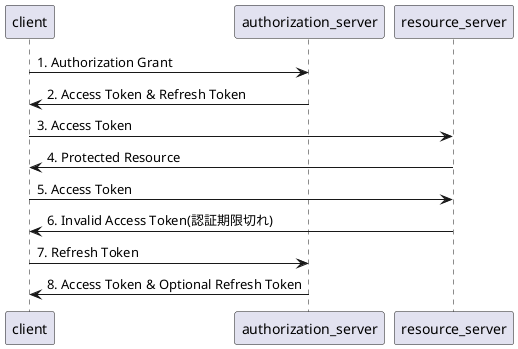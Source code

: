 @startuml refresh-token flow
client -> authorization_server: 1. Authorization Grant
authorization_server -> client: 2. Access Token & Refresh Token
client -> resource_server: 3. Access Token
resource_server -> client: 4. Protected Resource
client -> resource_server: 5. Access Token
resource_server -> client: 6. Invalid Access Token(認証期限切れ)
client -> authorization_server: 7. Refresh Token
authorization_server -> client: 8. Access Token & Optional Refresh Token
@enduml